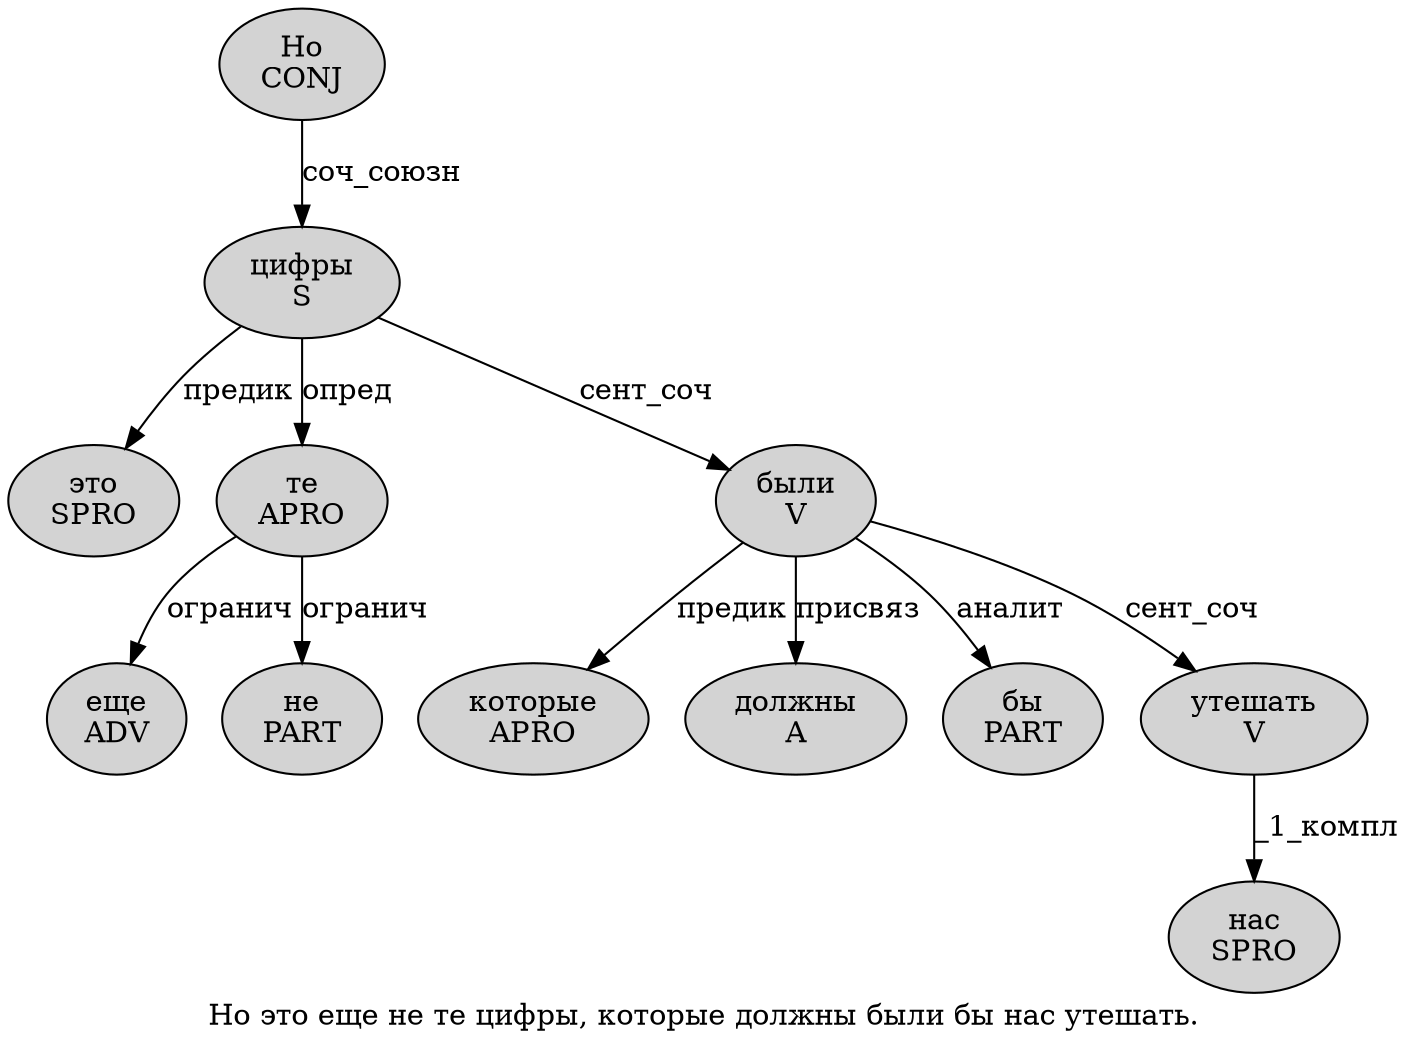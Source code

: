 digraph SENTENCE_1601 {
	graph [label="Но это еще не те цифры, которые должны были бы нас утешать."]
	node [style=filled]
		0 [label="Но
CONJ" color="" fillcolor=lightgray penwidth=1 shape=ellipse]
		1 [label="это
SPRO" color="" fillcolor=lightgray penwidth=1 shape=ellipse]
		2 [label="еще
ADV" color="" fillcolor=lightgray penwidth=1 shape=ellipse]
		3 [label="не
PART" color="" fillcolor=lightgray penwidth=1 shape=ellipse]
		4 [label="те
APRO" color="" fillcolor=lightgray penwidth=1 shape=ellipse]
		5 [label="цифры
S" color="" fillcolor=lightgray penwidth=1 shape=ellipse]
		7 [label="которые
APRO" color="" fillcolor=lightgray penwidth=1 shape=ellipse]
		8 [label="должны
A" color="" fillcolor=lightgray penwidth=1 shape=ellipse]
		9 [label="были
V" color="" fillcolor=lightgray penwidth=1 shape=ellipse]
		10 [label="бы
PART" color="" fillcolor=lightgray penwidth=1 shape=ellipse]
		11 [label="нас
SPRO" color="" fillcolor=lightgray penwidth=1 shape=ellipse]
		12 [label="утешать
V" color="" fillcolor=lightgray penwidth=1 shape=ellipse]
			9 -> 7 [label="предик"]
			9 -> 8 [label="присвяз"]
			9 -> 10 [label="аналит"]
			9 -> 12 [label="сент_соч"]
			12 -> 11 [label="_1_компл"]
			5 -> 1 [label="предик"]
			5 -> 4 [label="опред"]
			5 -> 9 [label="сент_соч"]
			4 -> 2 [label="огранич"]
			4 -> 3 [label="огранич"]
			0 -> 5 [label="соч_союзн"]
}